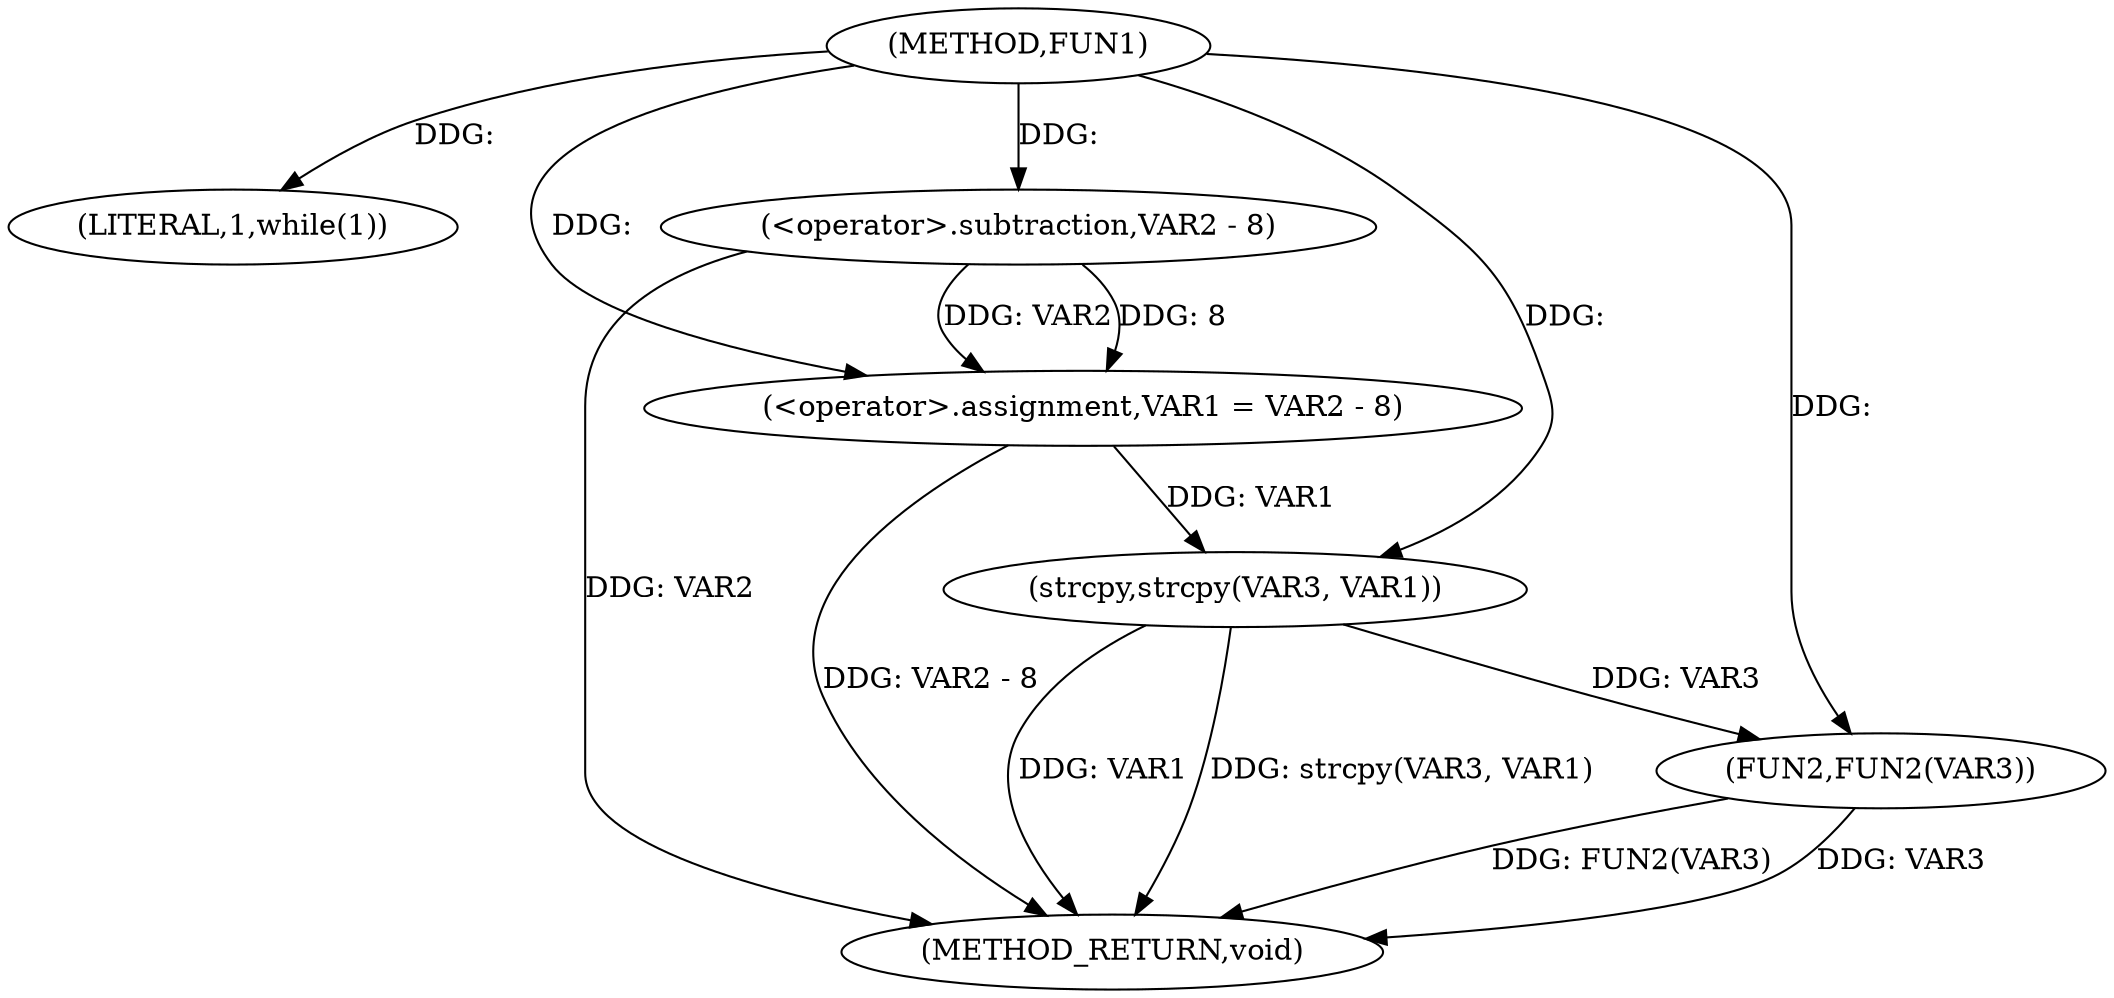 digraph FUN1 {  
"1000100" [label = "(METHOD,FUN1)" ]
"1000120" [label = "(METHOD_RETURN,void)" ]
"1000105" [label = "(LITERAL,1,while(1))" ]
"1000107" [label = "(<operator>.assignment,VAR1 = VAR2 - 8)" ]
"1000109" [label = "(<operator>.subtraction,VAR2 - 8)" ]
"1000115" [label = "(strcpy,strcpy(VAR3, VAR1))" ]
"1000118" [label = "(FUN2,FUN2(VAR3))" ]
  "1000115" -> "1000120"  [ label = "DDG: VAR1"] 
  "1000115" -> "1000120"  [ label = "DDG: strcpy(VAR3, VAR1)"] 
  "1000118" -> "1000120"  [ label = "DDG: FUN2(VAR3)"] 
  "1000109" -> "1000120"  [ label = "DDG: VAR2"] 
  "1000118" -> "1000120"  [ label = "DDG: VAR3"] 
  "1000107" -> "1000120"  [ label = "DDG: VAR2 - 8"] 
  "1000100" -> "1000105"  [ label = "DDG: "] 
  "1000109" -> "1000107"  [ label = "DDG: VAR2"] 
  "1000109" -> "1000107"  [ label = "DDG: 8"] 
  "1000100" -> "1000107"  [ label = "DDG: "] 
  "1000100" -> "1000109"  [ label = "DDG: "] 
  "1000100" -> "1000115"  [ label = "DDG: "] 
  "1000107" -> "1000115"  [ label = "DDG: VAR1"] 
  "1000115" -> "1000118"  [ label = "DDG: VAR3"] 
  "1000100" -> "1000118"  [ label = "DDG: "] 
}
